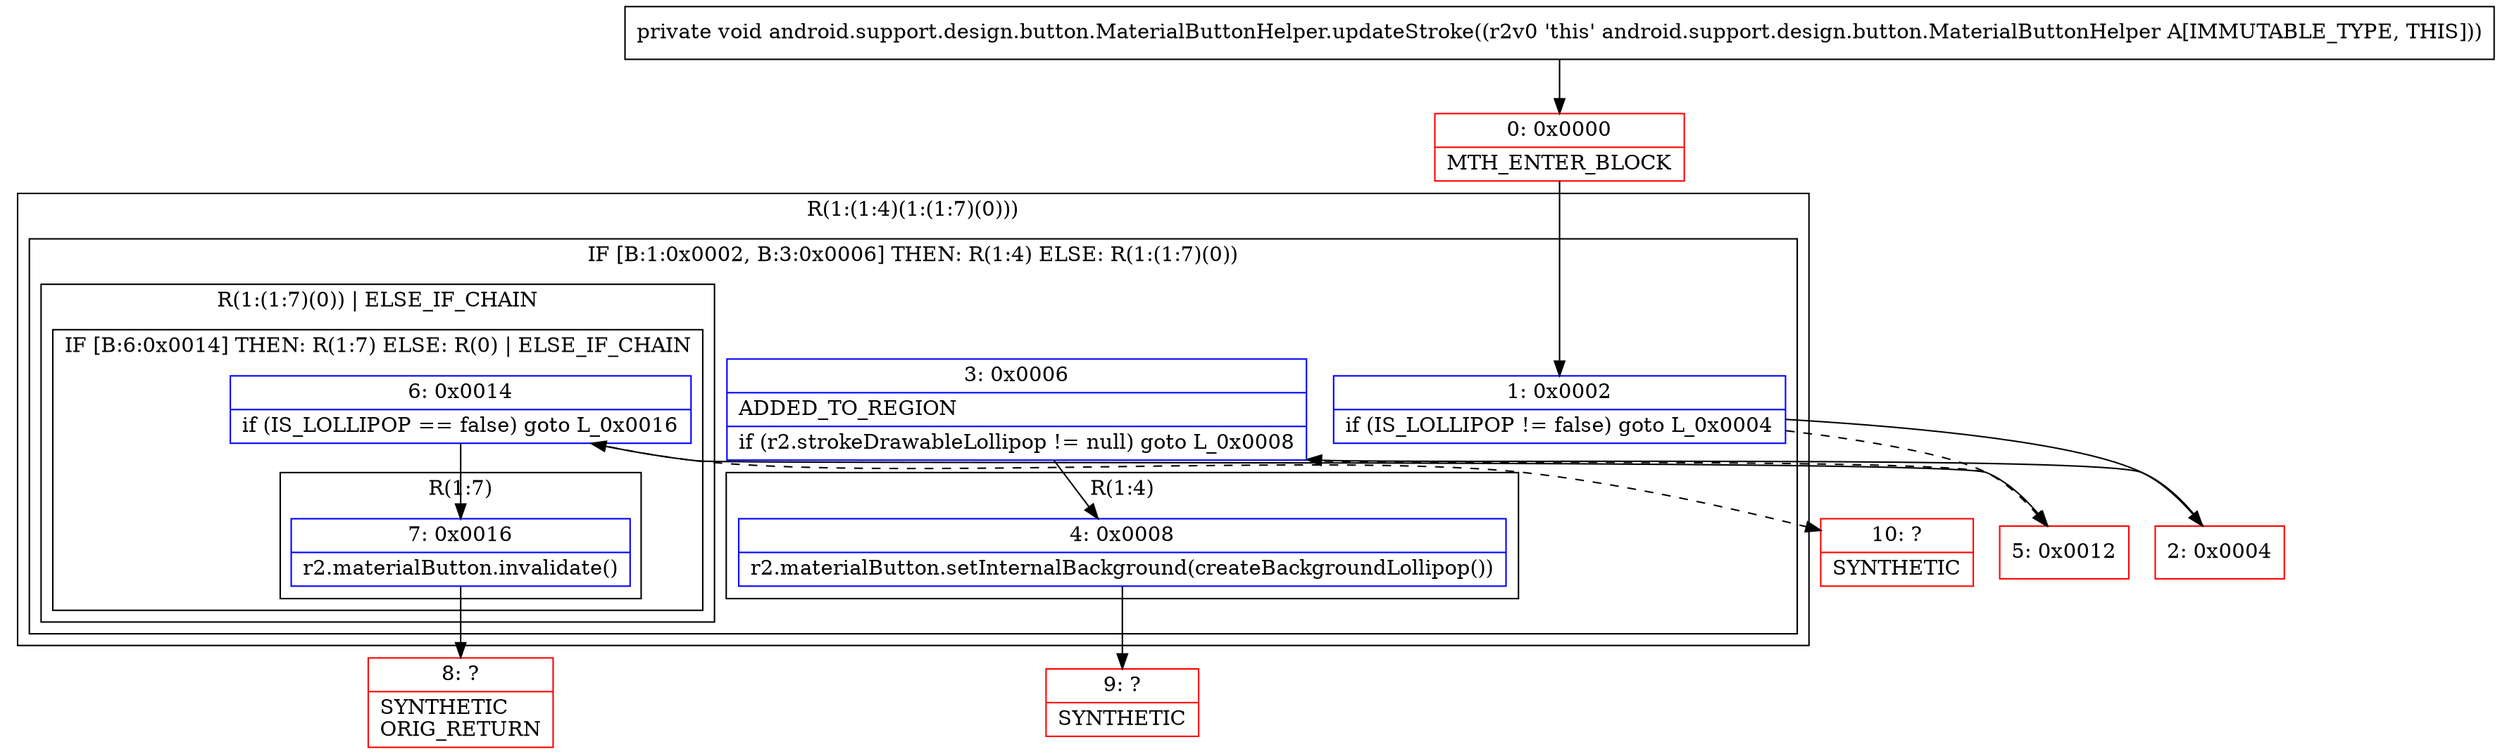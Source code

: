 digraph "CFG forandroid.support.design.button.MaterialButtonHelper.updateStroke()V" {
subgraph cluster_Region_1623488709 {
label = "R(1:(1:4)(1:(1:7)(0)))";
node [shape=record,color=blue];
subgraph cluster_IfRegion_1752888396 {
label = "IF [B:1:0x0002, B:3:0x0006] THEN: R(1:4) ELSE: R(1:(1:7)(0))";
node [shape=record,color=blue];
Node_1 [shape=record,label="{1\:\ 0x0002|if (IS_LOLLIPOP != false) goto L_0x0004\l}"];
Node_3 [shape=record,label="{3\:\ 0x0006|ADDED_TO_REGION\l|if (r2.strokeDrawableLollipop != null) goto L_0x0008\l}"];
subgraph cluster_Region_2107194510 {
label = "R(1:4)";
node [shape=record,color=blue];
Node_4 [shape=record,label="{4\:\ 0x0008|r2.materialButton.setInternalBackground(createBackgroundLollipop())\l}"];
}
subgraph cluster_Region_1477504227 {
label = "R(1:(1:7)(0)) | ELSE_IF_CHAIN\l";
node [shape=record,color=blue];
subgraph cluster_IfRegion_458335604 {
label = "IF [B:6:0x0014] THEN: R(1:7) ELSE: R(0) | ELSE_IF_CHAIN\l";
node [shape=record,color=blue];
Node_6 [shape=record,label="{6\:\ 0x0014|if (IS_LOLLIPOP == false) goto L_0x0016\l}"];
subgraph cluster_Region_607582918 {
label = "R(1:7)";
node [shape=record,color=blue];
Node_7 [shape=record,label="{7\:\ 0x0016|r2.materialButton.invalidate()\l}"];
}
subgraph cluster_Region_285200258 {
label = "R(0)";
node [shape=record,color=blue];
}
}
}
}
}
Node_0 [shape=record,color=red,label="{0\:\ 0x0000|MTH_ENTER_BLOCK\l}"];
Node_2 [shape=record,color=red,label="{2\:\ 0x0004}"];
Node_5 [shape=record,color=red,label="{5\:\ 0x0012}"];
Node_8 [shape=record,color=red,label="{8\:\ ?|SYNTHETIC\lORIG_RETURN\l}"];
Node_9 [shape=record,color=red,label="{9\:\ ?|SYNTHETIC\l}"];
Node_10 [shape=record,color=red,label="{10\:\ ?|SYNTHETIC\l}"];
MethodNode[shape=record,label="{private void android.support.design.button.MaterialButtonHelper.updateStroke((r2v0 'this' android.support.design.button.MaterialButtonHelper A[IMMUTABLE_TYPE, THIS])) }"];
MethodNode -> Node_0;
Node_1 -> Node_2;
Node_1 -> Node_5[style=dashed];
Node_3 -> Node_4;
Node_3 -> Node_5[style=dashed];
Node_4 -> Node_9;
Node_6 -> Node_7;
Node_6 -> Node_10[style=dashed];
Node_7 -> Node_8;
Node_0 -> Node_1;
Node_2 -> Node_3;
Node_5 -> Node_6;
}

